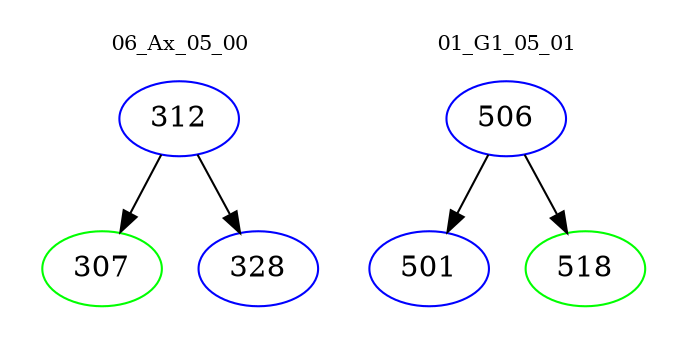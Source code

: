 digraph{
subgraph cluster_0 {
color = white
label = "06_Ax_05_00";
fontsize=10;
T0_312 [label="312", color="blue"]
T0_312 -> T0_307 [color="black"]
T0_307 [label="307", color="green"]
T0_312 -> T0_328 [color="black"]
T0_328 [label="328", color="blue"]
}
subgraph cluster_1 {
color = white
label = "01_G1_05_01";
fontsize=10;
T1_506 [label="506", color="blue"]
T1_506 -> T1_501 [color="black"]
T1_501 [label="501", color="blue"]
T1_506 -> T1_518 [color="black"]
T1_518 [label="518", color="green"]
}
}
